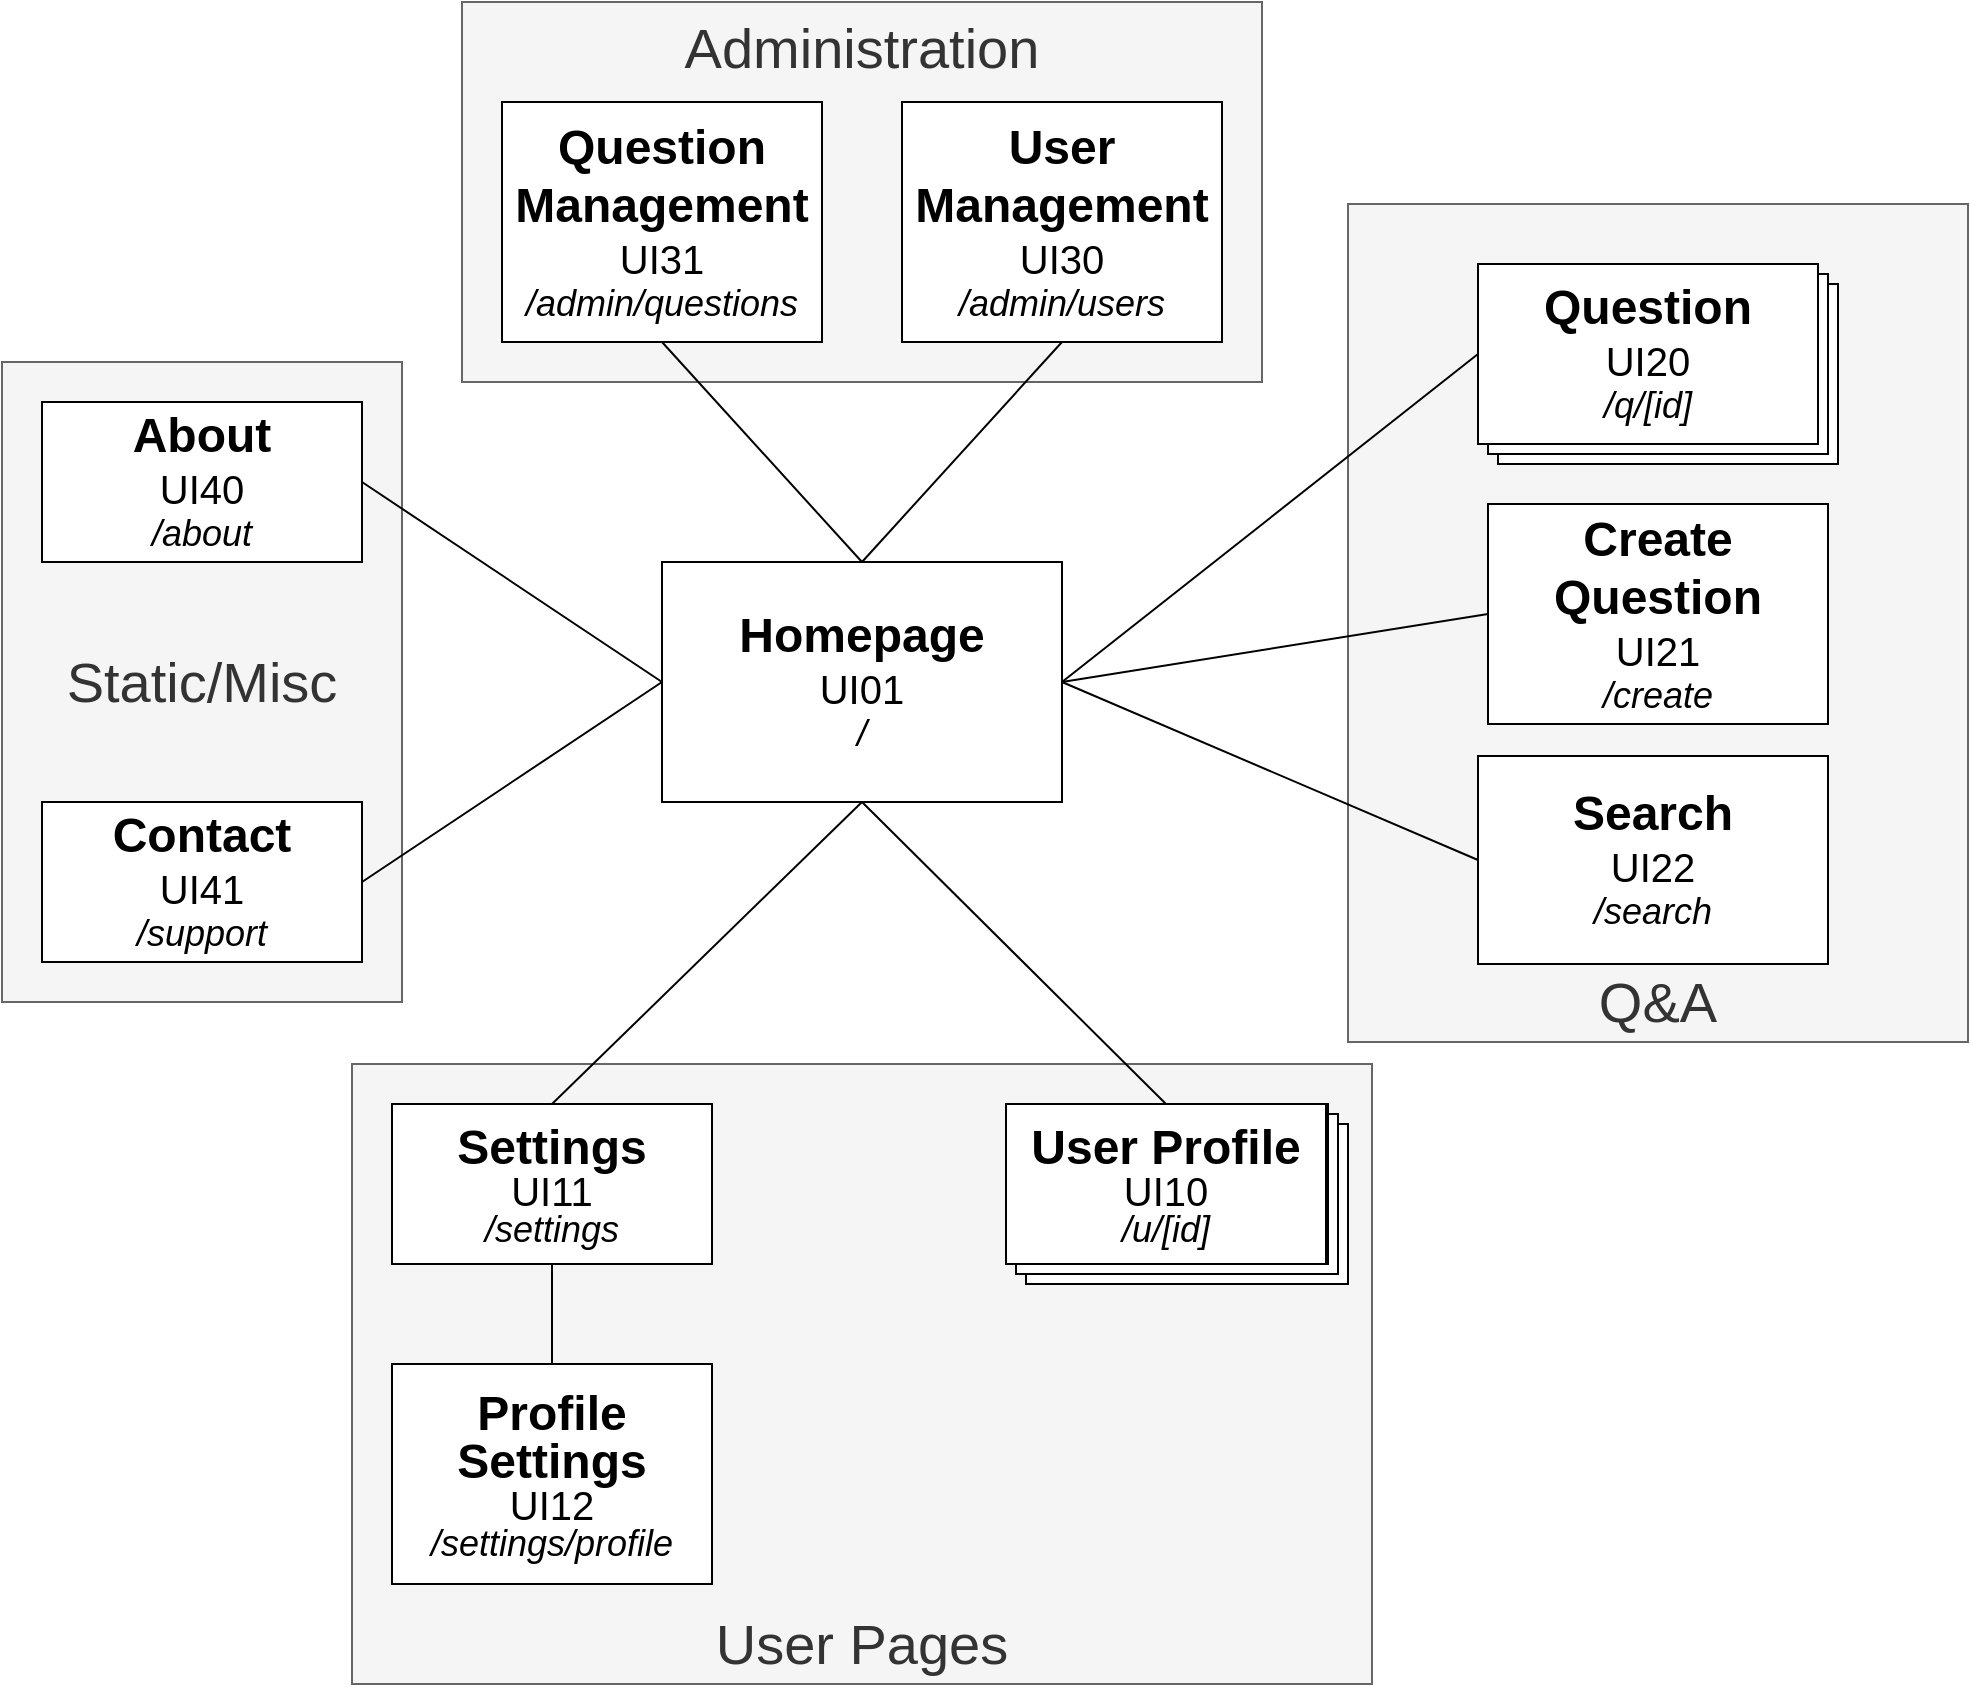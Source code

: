 <mxfile version="15.6.8" type="device"><diagram id="cf1-UEpMAGkrEAArkN4n" name="Page-1"><mxGraphModel dx="1662" dy="786" grid="1" gridSize="10" guides="1" tooltips="1" connect="1" arrows="1" fold="1" page="1" pageScale="1" pageWidth="1654" pageHeight="1169" math="0" shadow="0"><root><mxCell id="0"/><mxCell id="1" parent="0"/><mxCell id="nt9FY-NOLkIDbp6GFsl4-22" value="&lt;font style=&quot;font-size: 28px&quot;&gt;Q&amp;amp;A&lt;/font&gt;" style="rounded=0;whiteSpace=wrap;html=1;fontColor=#333333;strokeColor=#666666;fillColor=#f5f5f5;verticalAlign=bottom;" parent="1" vertex="1"><mxGeometry x="1070" y="340" width="310" height="419" as="geometry"/></mxCell><mxCell id="nt9FY-NOLkIDbp6GFsl4-25" value="User Pages" style="rounded=0;whiteSpace=wrap;html=1;fontSize=28;fontColor=#333333;strokeColor=#666666;fillColor=#f5f5f5;verticalAlign=bottom;" parent="1" vertex="1"><mxGeometry x="572" y="770" width="510" height="310" as="geometry"/></mxCell><mxCell id="aWCWr4O4U6gAWxHUobnn-3" value="" style="verticalLabelPosition=bottom;verticalAlign=top;html=1;shape=mxgraph.basic.layered_rect;dx=10;outlineConnect=0;fontSize=16;strokeWidth=1;" parent="1" vertex="1"><mxGeometry x="899" y="790" width="171" height="90" as="geometry"/></mxCell><mxCell id="aWCWr4O4U6gAWxHUobnn-1" value="" style="verticalLabelPosition=bottom;verticalAlign=top;html=1;shape=mxgraph.basic.layered_rect;dx=10;outlineConnect=0;fontSize=16;strokeWidth=1;" parent="1" vertex="1"><mxGeometry x="1135" y="370" width="180" height="100" as="geometry"/></mxCell><mxCell id="nt9FY-NOLkIDbp6GFsl4-28" value="Administration" style="rounded=0;whiteSpace=wrap;html=1;fontSize=28;fontColor=#333333;strokeColor=#666666;fillColor=#f5f5f5;verticalAlign=top;" parent="1" vertex="1"><mxGeometry x="627" y="239" width="400" height="190" as="geometry"/></mxCell><mxCell id="nt9FY-NOLkIDbp6GFsl4-26" value="Static/Misc" style="rounded=0;whiteSpace=wrap;html=1;fontSize=28;fontColor=#333333;strokeColor=#666666;fillColor=#f5f5f5;verticalAlign=middle;" parent="1" vertex="1"><mxGeometry x="397" y="419" width="200" height="320" as="geometry"/></mxCell><mxCell id="XDWxVUKf-yOU8ELigI7O-1" value="&lt;font&gt;&lt;b&gt;&lt;font style=&quot;font-size: 24px&quot;&gt;Homepage&lt;/font&gt;&lt;br&gt;&lt;/b&gt;&lt;/font&gt;&lt;font&gt;&lt;span style=&quot;font-size: 20px&quot;&gt;UI01&lt;/span&gt;&lt;br&gt;&lt;font style=&quot;font-size: 18px&quot;&gt;&lt;i&gt;/&lt;/i&gt;&lt;/font&gt;&lt;br&gt;&lt;/font&gt;" style="rounded=0;whiteSpace=wrap;html=1;fillColor=default;strokeColor=default;fontColor=default;spacing=2;" parent="1" vertex="1"><mxGeometry x="727" y="519" width="200" height="120" as="geometry"/></mxCell><mxCell id="XDWxVUKf-yOU8ELigI7O-4" value="&lt;font&gt;&lt;b&gt;&lt;span style=&quot;font-size: 24px&quot;&gt;Question&lt;/span&gt;&lt;br&gt;&lt;/b&gt;&lt;/font&gt;&lt;font&gt;&lt;span style=&quot;font-size: 20px&quot;&gt;UI20&lt;/span&gt;&lt;br&gt;&lt;font style=&quot;font-size: 18px&quot;&gt;&lt;i&gt;/q/[id]&lt;/i&gt;&lt;/font&gt;&lt;br&gt;&lt;/font&gt;" style="rounded=0;whiteSpace=wrap;html=1;fillColor=default;strokeColor=default;fontColor=default;shadow=0;spacing=2;" parent="1" vertex="1"><mxGeometry x="1135" y="370" width="170" height="90" as="geometry"/></mxCell><mxCell id="XDWxVUKf-yOU8ELigI7O-6" value="" style="endArrow=none;html=1;rounded=0;labelBackgroundColor=default;fontSize=18;fontColor=default;strokeColor=default;exitX=1;exitY=0.5;exitDx=0;exitDy=0;entryX=0;entryY=0.5;entryDx=0;entryDy=0;fillColor=default;spacing=2;" parent="1" source="XDWxVUKf-yOU8ELigI7O-1" target="XDWxVUKf-yOU8ELigI7O-4" edge="1"><mxGeometry width="50" height="50" relative="1" as="geometry"><mxPoint x="1097" y="689" as="sourcePoint"/><mxPoint x="1147" y="639" as="targetPoint"/></mxGeometry></mxCell><mxCell id="XDWxVUKf-yOU8ELigI7O-7" value="&lt;p style=&quot;line-height: 1&quot;&gt;&lt;font&gt;&lt;b&gt;&lt;font style=&quot;font-size: 24px&quot;&gt;User Profile&lt;/font&gt;&lt;br&gt;&lt;/b&gt;&lt;/font&gt;&lt;font&gt;&lt;span style=&quot;font-size: 20px&quot;&gt;UI10&lt;/span&gt;&lt;br&gt;&lt;font style=&quot;font-size: 18px&quot;&gt;&lt;i&gt;/u/[id]&lt;/i&gt;&lt;/font&gt;&lt;br&gt;&lt;/font&gt;&lt;/p&gt;" style="rounded=0;whiteSpace=wrap;html=1;fillColor=default;strokeColor=default;fontColor=default;spacing=2;" parent="1" vertex="1"><mxGeometry x="899" y="790" width="160" height="80" as="geometry"/></mxCell><mxCell id="XDWxVUKf-yOU8ELigI7O-8" value="" style="endArrow=none;html=1;rounded=0;labelBackgroundColor=default;fontSize=18;fontColor=default;strokeColor=default;fillColor=default;entryX=0.5;entryY=1;entryDx=0;entryDy=0;exitX=0.5;exitY=0;exitDx=0;exitDy=0;spacing=2;" parent="1" source="XDWxVUKf-yOU8ELigI7O-7" target="XDWxVUKf-yOU8ELigI7O-1" edge="1"><mxGeometry width="50" height="50" relative="1" as="geometry"><mxPoint x="817" y="789" as="sourcePoint"/><mxPoint x="867" y="739" as="targetPoint"/></mxGeometry></mxCell><mxCell id="XDWxVUKf-yOU8ELigI7O-9" value="&lt;font&gt;&lt;b&gt;&lt;font style=&quot;font-size: 24px&quot;&gt;About&lt;/font&gt;&lt;br&gt;&lt;/b&gt;&lt;/font&gt;&lt;font&gt;&lt;span style=&quot;font-size: 20px&quot;&gt;UI40&lt;/span&gt;&lt;br&gt;&lt;font style=&quot;font-size: 18px&quot;&gt;&lt;i&gt;/about&lt;/i&gt;&lt;/font&gt;&lt;br&gt;&lt;/font&gt;" style="rounded=0;whiteSpace=wrap;html=1;fillColor=default;strokeColor=default;fontColor=default;spacing=2;" parent="1" vertex="1"><mxGeometry x="417" y="439" width="160" height="80" as="geometry"/></mxCell><mxCell id="nt9FY-NOLkIDbp6GFsl4-1" value="" style="endArrow=none;html=1;rounded=0;strokeColor=default;labelBackgroundColor=default;fontColor=default;entryX=0;entryY=0.5;entryDx=0;entryDy=0;exitX=1;exitY=0.5;exitDx=0;exitDy=0;spacing=2;fillColor=default;" parent="1" source="XDWxVUKf-yOU8ELigI7O-9" target="XDWxVUKf-yOU8ELigI7O-1" edge="1"><mxGeometry width="50" height="50" relative="1" as="geometry"><mxPoint x="667" y="699" as="sourcePoint"/><mxPoint x="717" y="649" as="targetPoint"/></mxGeometry></mxCell><mxCell id="nt9FY-NOLkIDbp6GFsl4-2" value="&lt;font&gt;&lt;b&gt;&lt;span style=&quot;font-size: 24px&quot;&gt;Search&lt;/span&gt;&lt;br&gt;&lt;/b&gt;&lt;/font&gt;&lt;font&gt;&lt;span style=&quot;font-size: 20px&quot;&gt;UI22&lt;/span&gt;&lt;br&gt;&lt;font style=&quot;font-size: 18px&quot;&gt;&lt;i&gt;/search&lt;/i&gt;&lt;/font&gt;&lt;br&gt;&lt;/font&gt;" style="rounded=0;whiteSpace=wrap;html=1;fillColor=default;strokeColor=default;fontColor=default;spacing=2;" parent="1" vertex="1"><mxGeometry x="1135" y="616" width="175" height="104" as="geometry"/></mxCell><mxCell id="nt9FY-NOLkIDbp6GFsl4-3" value="" style="endArrow=none;html=1;rounded=0;labelBackgroundColor=default;fontColor=default;strokeColor=default;fillColor=default;exitX=0;exitY=0.5;exitDx=0;exitDy=0;entryX=1;entryY=0.5;entryDx=0;entryDy=0;" parent="1" source="nt9FY-NOLkIDbp6GFsl4-2" target="XDWxVUKf-yOU8ELigI7O-1" edge="1"><mxGeometry width="50" height="50" relative="1" as="geometry"><mxPoint x="817" y="669" as="sourcePoint"/><mxPoint x="907" y="599" as="targetPoint"/></mxGeometry></mxCell><mxCell id="nt9FY-NOLkIDbp6GFsl4-4" value="&lt;font&gt;&lt;b&gt;&lt;span style=&quot;font-size: 24px&quot;&gt;User Management&lt;/span&gt;&lt;br&gt;&lt;/b&gt;&lt;/font&gt;&lt;font&gt;&lt;span style=&quot;font-size: 20px&quot;&gt;UI30&lt;/span&gt;&lt;br&gt;&lt;font style=&quot;font-size: 18px&quot;&gt;&lt;i&gt;/admin/users&lt;/i&gt;&lt;/font&gt;&lt;br&gt;&lt;/font&gt;" style="rounded=0;whiteSpace=wrap;html=1;fillColor=default;strokeColor=default;fontColor=default;spacing=2;" parent="1" vertex="1"><mxGeometry x="847" y="289" width="160" height="120" as="geometry"/></mxCell><mxCell id="nt9FY-NOLkIDbp6GFsl4-9" value="" style="endArrow=none;html=1;rounded=0;labelBackgroundColor=default;fontColor=default;strokeColor=default;fillColor=default;exitX=0.5;exitY=1;exitDx=0;exitDy=0;entryX=0.5;entryY=0;entryDx=0;entryDy=0;" parent="1" source="nt9FY-NOLkIDbp6GFsl4-4" target="XDWxVUKf-yOU8ELigI7O-1" edge="1"><mxGeometry width="50" height="50" relative="1" as="geometry"><mxPoint x="817" y="629" as="sourcePoint"/><mxPoint x="867" y="579" as="targetPoint"/></mxGeometry></mxCell><mxCell id="nt9FY-NOLkIDbp6GFsl4-13" value="&lt;font&gt;&lt;b&gt;&lt;span style=&quot;font-size: 24px&quot;&gt;Question Management&lt;/span&gt;&lt;br&gt;&lt;/b&gt;&lt;/font&gt;&lt;font&gt;&lt;span style=&quot;font-size: 20px&quot;&gt;UI31&lt;/span&gt;&lt;br&gt;&lt;font style=&quot;font-size: 18px&quot;&gt;&lt;i&gt;/admin/questions&lt;/i&gt;&lt;/font&gt;&lt;br&gt;&lt;/font&gt;" style="rounded=0;whiteSpace=wrap;html=1;strokeColor=default;fontColor=default;spacing=2;" parent="1" vertex="1"><mxGeometry x="647" y="289" width="160" height="120" as="geometry"/></mxCell><mxCell id="nt9FY-NOLkIDbp6GFsl4-14" value="" style="endArrow=none;html=1;rounded=0;labelBackgroundColor=default;fontColor=default;strokeColor=default;fillColor=default;entryX=0.5;entryY=1;entryDx=0;entryDy=0;exitX=0.5;exitY=0;exitDx=0;exitDy=0;" parent="1" source="XDWxVUKf-yOU8ELigI7O-1" target="nt9FY-NOLkIDbp6GFsl4-13" edge="1"><mxGeometry width="50" height="50" relative="1" as="geometry"><mxPoint x="827" y="559" as="sourcePoint"/><mxPoint x="867" y="529" as="targetPoint"/></mxGeometry></mxCell><mxCell id="nt9FY-NOLkIDbp6GFsl4-15" value="&lt;p style=&quot;line-height: 1&quot;&gt;&lt;font&gt;&lt;b&gt;&lt;font style=&quot;font-size: 24px&quot;&gt;Settings&lt;/font&gt;&lt;br&gt;&lt;/b&gt;&lt;/font&gt;&lt;font&gt;&lt;span style=&quot;font-size: 20px&quot;&gt;UI11&lt;/span&gt;&lt;br&gt;&lt;font style=&quot;font-size: 18px&quot;&gt;&lt;i&gt;/settings&lt;/i&gt;&lt;/font&gt;&lt;br&gt;&lt;/font&gt;&lt;/p&gt;" style="rounded=0;whiteSpace=wrap;html=1;fillColor=default;strokeColor=default;fontColor=default;spacing=2;" parent="1" vertex="1"><mxGeometry x="592" y="790" width="160" height="80" as="geometry"/></mxCell><mxCell id="nt9FY-NOLkIDbp6GFsl4-18" value="" style="endArrow=none;html=1;rounded=0;labelBackgroundColor=default;fontColor=default;strokeColor=default;fillColor=default;exitX=0.5;exitY=1;exitDx=0;exitDy=0;entryX=0.5;entryY=0;entryDx=0;entryDy=0;" parent="1" source="XDWxVUKf-yOU8ELigI7O-1" target="nt9FY-NOLkIDbp6GFsl4-15" edge="1"><mxGeometry width="50" height="50" relative="1" as="geometry"><mxPoint x="817" y="619" as="sourcePoint"/><mxPoint x="867" y="569" as="targetPoint"/></mxGeometry></mxCell><mxCell id="nt9FY-NOLkIDbp6GFsl4-20" value="&lt;font&gt;&lt;b&gt;&lt;font style=&quot;font-size: 24px&quot;&gt;Contact&lt;/font&gt;&lt;br&gt;&lt;/b&gt;&lt;/font&gt;&lt;font&gt;&lt;span style=&quot;font-size: 20px&quot;&gt;UI41&lt;/span&gt;&lt;br&gt;&lt;font style=&quot;font-size: 18px&quot;&gt;&lt;i&gt;/support&lt;/i&gt;&lt;/font&gt;&lt;br&gt;&lt;/font&gt;" style="rounded=0;whiteSpace=wrap;html=1;fillColor=default;strokeColor=default;fontColor=default;spacing=2;" parent="1" vertex="1"><mxGeometry x="417" y="639" width="160" height="80" as="geometry"/></mxCell><mxCell id="nt9FY-NOLkIDbp6GFsl4-21" value="" style="endArrow=none;html=1;rounded=0;labelBackgroundColor=default;fontColor=default;strokeColor=default;fillColor=default;exitX=1;exitY=0.5;exitDx=0;exitDy=0;entryX=0;entryY=0.5;entryDx=0;entryDy=0;" parent="1" source="nt9FY-NOLkIDbp6GFsl4-20" target="XDWxVUKf-yOU8ELigI7O-1" edge="1"><mxGeometry width="50" height="50" relative="1" as="geometry"><mxPoint x="637" y="699" as="sourcePoint"/><mxPoint x="867" y="529" as="targetPoint"/></mxGeometry></mxCell><mxCell id="47RFJs9OLJo7-PU6eE_o-1" value="&lt;p style=&quot;line-height: 1&quot;&gt;&lt;font&gt;&lt;b&gt;&lt;font style=&quot;font-size: 24px&quot;&gt;Profile Settings&lt;/font&gt;&lt;br&gt;&lt;/b&gt;&lt;/font&gt;&lt;font&gt;&lt;span style=&quot;font-size: 20px&quot;&gt;UI12&lt;/span&gt;&lt;br&gt;&lt;font style=&quot;font-size: 18px&quot;&gt;&lt;i&gt;/settings/profile&lt;/i&gt;&lt;/font&gt;&lt;br&gt;&lt;/font&gt;&lt;/p&gt;" style="rounded=0;whiteSpace=wrap;html=1;fillColor=default;strokeColor=default;fontColor=default;spacing=2;" parent="1" vertex="1"><mxGeometry x="592" y="920" width="160" height="110" as="geometry"/></mxCell><mxCell id="47RFJs9OLJo7-PU6eE_o-2" value="" style="endArrow=none;html=1;rounded=0;entryX=0.5;entryY=1;entryDx=0;entryDy=0;exitX=0.5;exitY=0;exitDx=0;exitDy=0;" parent="1" source="47RFJs9OLJo7-PU6eE_o-1" target="nt9FY-NOLkIDbp6GFsl4-15" edge="1"><mxGeometry width="50" height="50" relative="1" as="geometry"><mxPoint x="862" y="770" as="sourcePoint"/><mxPoint x="912" y="720" as="targetPoint"/></mxGeometry></mxCell><mxCell id="PlrLLZZRKLKijpXRW0VS-1" value="&lt;font&gt;&lt;b&gt;&lt;span style=&quot;font-size: 24px&quot;&gt;Create Question&lt;/span&gt;&lt;br&gt;&lt;/b&gt;&lt;/font&gt;&lt;font&gt;&lt;span style=&quot;font-size: 20px&quot;&gt;UI21&lt;/span&gt;&lt;br&gt;&lt;font style=&quot;font-size: 18px&quot;&gt;&lt;i&gt;/create&lt;/i&gt;&lt;/font&gt;&lt;br&gt;&lt;/font&gt;" style="rounded=0;whiteSpace=wrap;html=1;fillColor=default;strokeColor=default;fontColor=default;spacing=2;" vertex="1" parent="1"><mxGeometry x="1140" y="490" width="170" height="110" as="geometry"/></mxCell><mxCell id="PlrLLZZRKLKijpXRW0VS-3" value="" style="endArrow=none;html=1;rounded=0;entryX=1;entryY=0.5;entryDx=0;entryDy=0;exitX=0;exitY=0.5;exitDx=0;exitDy=0;" edge="1" parent="1" source="PlrLLZZRKLKijpXRW0VS-1" target="XDWxVUKf-yOU8ELigI7O-1"><mxGeometry width="50" height="50" relative="1" as="geometry"><mxPoint x="210" y="630" as="sourcePoint"/><mxPoint x="260" y="580" as="targetPoint"/></mxGeometry></mxCell></root></mxGraphModel></diagram></mxfile>
